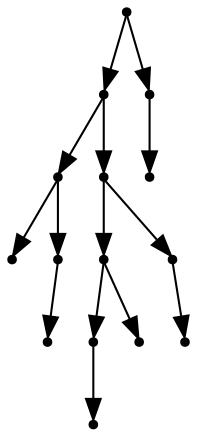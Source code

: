 digraph {
  14 [shape=point];
  11 [shape=point];
  3 [shape=point];
  0 [shape=point];
  2 [shape=point];
  1 [shape=point];
  10 [shape=point];
  7 [shape=point];
  5 [shape=point];
  4 [shape=point];
  6 [shape=point];
  9 [shape=point];
  8 [shape=point];
  13 [shape=point];
  12 [shape=point];
14 -> 11;
11 -> 3;
3 -> 0;
3 -> 2;
2 -> 1;
11 -> 10;
10 -> 7;
7 -> 5;
5 -> 4;
7 -> 6;
10 -> 9;
9 -> 8;
14 -> 13;
13 -> 12;
}

